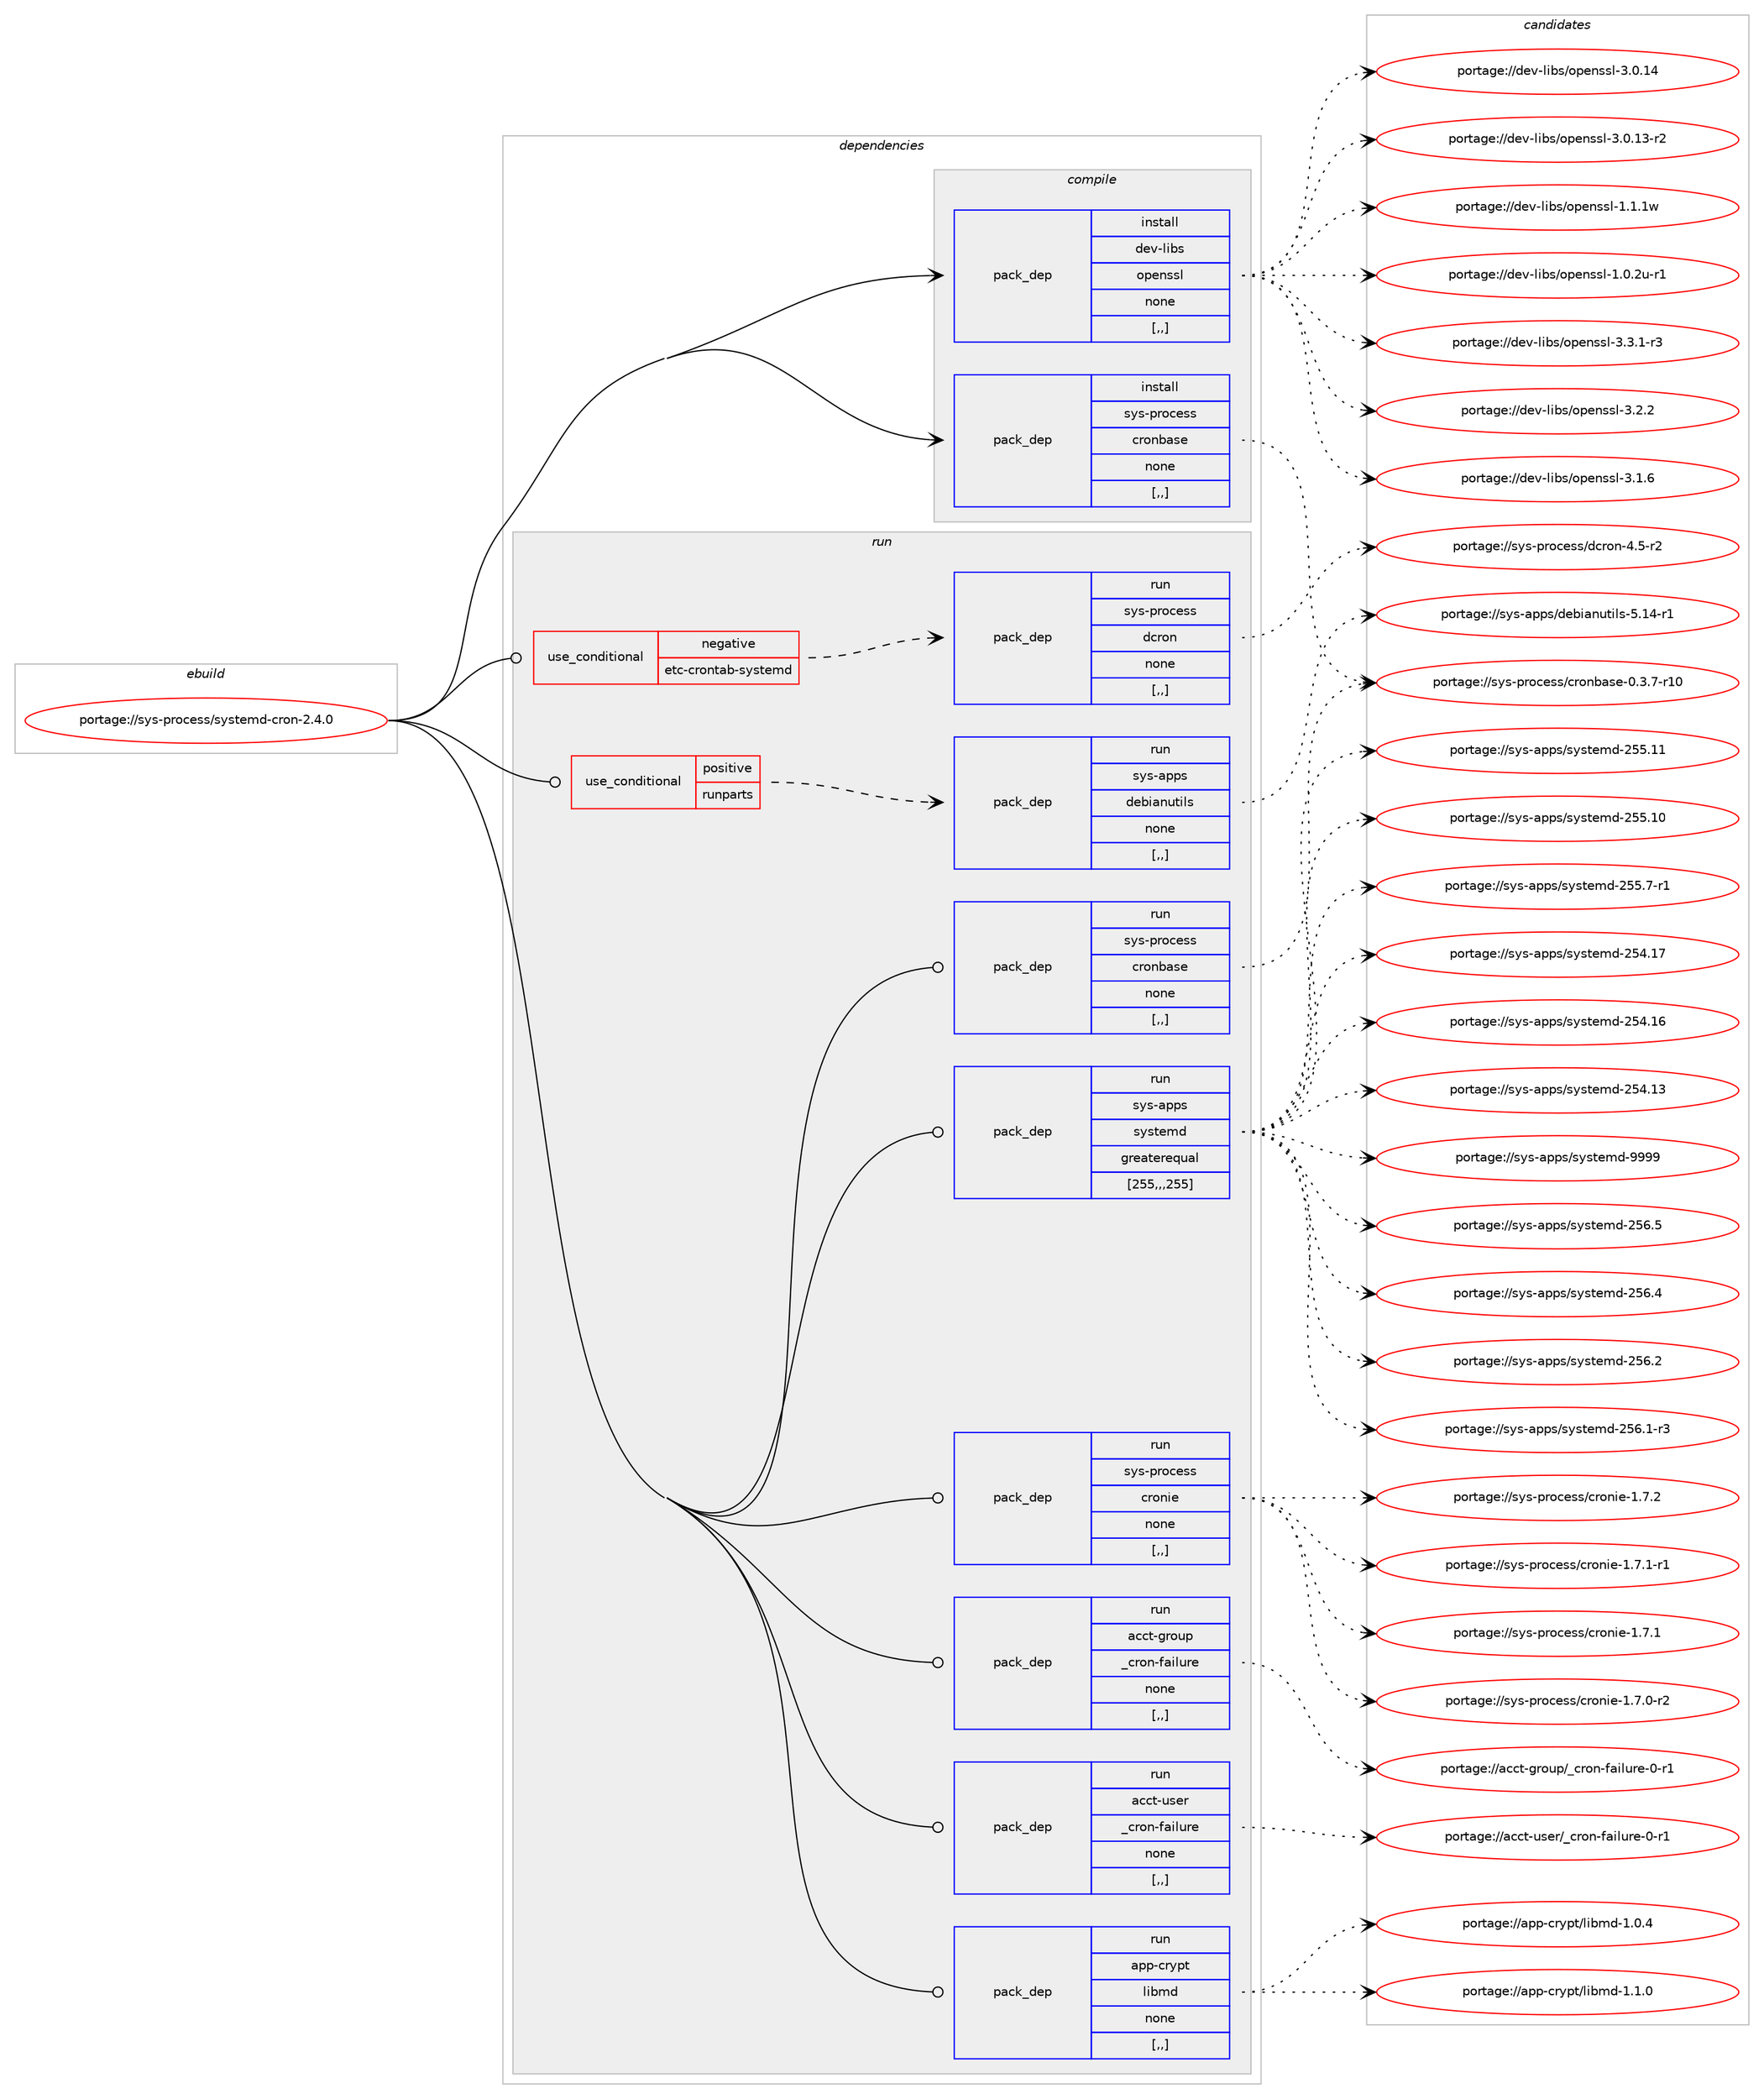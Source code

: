 digraph prolog {

# *************
# Graph options
# *************

newrank=true;
concentrate=true;
compound=true;
graph [rankdir=LR,fontname=Helvetica,fontsize=10,ranksep=1.5];#, ranksep=2.5, nodesep=0.2];
edge  [arrowhead=vee];
node  [fontname=Helvetica,fontsize=10];

# **********
# The ebuild
# **********

subgraph cluster_leftcol {
color=gray;
label=<<i>ebuild</i>>;
id [label="portage://sys-process/systemd-cron-2.4.0", color=red, width=4, href="../sys-process/systemd-cron-2.4.0.svg"];
}

# ****************
# The dependencies
# ****************

subgraph cluster_midcol {
color=gray;
label=<<i>dependencies</i>>;
subgraph cluster_compile {
fillcolor="#eeeeee";
style=filled;
label=<<i>compile</i>>;
subgraph pack19351 {
dependency30789 [label=<<TABLE BORDER="0" CELLBORDER="1" CELLSPACING="0" CELLPADDING="4" WIDTH="220"><TR><TD ROWSPAN="6" CELLPADDING="30">pack_dep</TD></TR><TR><TD WIDTH="110">install</TD></TR><TR><TD>dev-libs</TD></TR><TR><TD>openssl</TD></TR><TR><TD>none</TD></TR><TR><TD>[,,]</TD></TR></TABLE>>, shape=none, color=blue];
}
id:e -> dependency30789:w [weight=20,style="solid",arrowhead="vee"];
subgraph pack19352 {
dependency30790 [label=<<TABLE BORDER="0" CELLBORDER="1" CELLSPACING="0" CELLPADDING="4" WIDTH="220"><TR><TD ROWSPAN="6" CELLPADDING="30">pack_dep</TD></TR><TR><TD WIDTH="110">install</TD></TR><TR><TD>sys-process</TD></TR><TR><TD>cronbase</TD></TR><TR><TD>none</TD></TR><TR><TD>[,,]</TD></TR></TABLE>>, shape=none, color=blue];
}
id:e -> dependency30790:w [weight=20,style="solid",arrowhead="vee"];
}
subgraph cluster_compileandrun {
fillcolor="#eeeeee";
style=filled;
label=<<i>compile and run</i>>;
}
subgraph cluster_run {
fillcolor="#eeeeee";
style=filled;
label=<<i>run</i>>;
subgraph cond11345 {
dependency30791 [label=<<TABLE BORDER="0" CELLBORDER="1" CELLSPACING="0" CELLPADDING="4"><TR><TD ROWSPAN="3" CELLPADDING="10">use_conditional</TD></TR><TR><TD>negative</TD></TR><TR><TD>etc-crontab-systemd</TD></TR></TABLE>>, shape=none, color=red];
subgraph pack19353 {
dependency30792 [label=<<TABLE BORDER="0" CELLBORDER="1" CELLSPACING="0" CELLPADDING="4" WIDTH="220"><TR><TD ROWSPAN="6" CELLPADDING="30">pack_dep</TD></TR><TR><TD WIDTH="110">run</TD></TR><TR><TD>sys-process</TD></TR><TR><TD>dcron</TD></TR><TR><TD>none</TD></TR><TR><TD>[,,]</TD></TR></TABLE>>, shape=none, color=blue];
}
dependency30791:e -> dependency30792:w [weight=20,style="dashed",arrowhead="vee"];
}
id:e -> dependency30791:w [weight=20,style="solid",arrowhead="odot"];
subgraph cond11346 {
dependency30793 [label=<<TABLE BORDER="0" CELLBORDER="1" CELLSPACING="0" CELLPADDING="4"><TR><TD ROWSPAN="3" CELLPADDING="10">use_conditional</TD></TR><TR><TD>positive</TD></TR><TR><TD>runparts</TD></TR></TABLE>>, shape=none, color=red];
subgraph pack19354 {
dependency30794 [label=<<TABLE BORDER="0" CELLBORDER="1" CELLSPACING="0" CELLPADDING="4" WIDTH="220"><TR><TD ROWSPAN="6" CELLPADDING="30">pack_dep</TD></TR><TR><TD WIDTH="110">run</TD></TR><TR><TD>sys-apps</TD></TR><TR><TD>debianutils</TD></TR><TR><TD>none</TD></TR><TR><TD>[,,]</TD></TR></TABLE>>, shape=none, color=blue];
}
dependency30793:e -> dependency30794:w [weight=20,style="dashed",arrowhead="vee"];
}
id:e -> dependency30793:w [weight=20,style="solid",arrowhead="odot"];
subgraph pack19355 {
dependency30795 [label=<<TABLE BORDER="0" CELLBORDER="1" CELLSPACING="0" CELLPADDING="4" WIDTH="220"><TR><TD ROWSPAN="6" CELLPADDING="30">pack_dep</TD></TR><TR><TD WIDTH="110">run</TD></TR><TR><TD>acct-group</TD></TR><TR><TD>_cron-failure</TD></TR><TR><TD>none</TD></TR><TR><TD>[,,]</TD></TR></TABLE>>, shape=none, color=blue];
}
id:e -> dependency30795:w [weight=20,style="solid",arrowhead="odot"];
subgraph pack19356 {
dependency30796 [label=<<TABLE BORDER="0" CELLBORDER="1" CELLSPACING="0" CELLPADDING="4" WIDTH="220"><TR><TD ROWSPAN="6" CELLPADDING="30">pack_dep</TD></TR><TR><TD WIDTH="110">run</TD></TR><TR><TD>acct-user</TD></TR><TR><TD>_cron-failure</TD></TR><TR><TD>none</TD></TR><TR><TD>[,,]</TD></TR></TABLE>>, shape=none, color=blue];
}
id:e -> dependency30796:w [weight=20,style="solid",arrowhead="odot"];
subgraph pack19357 {
dependency30797 [label=<<TABLE BORDER="0" CELLBORDER="1" CELLSPACING="0" CELLPADDING="4" WIDTH="220"><TR><TD ROWSPAN="6" CELLPADDING="30">pack_dep</TD></TR><TR><TD WIDTH="110">run</TD></TR><TR><TD>app-crypt</TD></TR><TR><TD>libmd</TD></TR><TR><TD>none</TD></TR><TR><TD>[,,]</TD></TR></TABLE>>, shape=none, color=blue];
}
id:e -> dependency30797:w [weight=20,style="solid",arrowhead="odot"];
subgraph pack19358 {
dependency30798 [label=<<TABLE BORDER="0" CELLBORDER="1" CELLSPACING="0" CELLPADDING="4" WIDTH="220"><TR><TD ROWSPAN="6" CELLPADDING="30">pack_dep</TD></TR><TR><TD WIDTH="110">run</TD></TR><TR><TD>sys-apps</TD></TR><TR><TD>systemd</TD></TR><TR><TD>greaterequal</TD></TR><TR><TD>[255,,,255]</TD></TR></TABLE>>, shape=none, color=blue];
}
id:e -> dependency30798:w [weight=20,style="solid",arrowhead="odot"];
subgraph pack19359 {
dependency30799 [label=<<TABLE BORDER="0" CELLBORDER="1" CELLSPACING="0" CELLPADDING="4" WIDTH="220"><TR><TD ROWSPAN="6" CELLPADDING="30">pack_dep</TD></TR><TR><TD WIDTH="110">run</TD></TR><TR><TD>sys-process</TD></TR><TR><TD>cronbase</TD></TR><TR><TD>none</TD></TR><TR><TD>[,,]</TD></TR></TABLE>>, shape=none, color=blue];
}
id:e -> dependency30799:w [weight=20,style="solid",arrowhead="odot"];
subgraph pack19360 {
dependency30800 [label=<<TABLE BORDER="0" CELLBORDER="1" CELLSPACING="0" CELLPADDING="4" WIDTH="220"><TR><TD ROWSPAN="6" CELLPADDING="30">pack_dep</TD></TR><TR><TD WIDTH="110">run</TD></TR><TR><TD>sys-process</TD></TR><TR><TD>cronie</TD></TR><TR><TD>none</TD></TR><TR><TD>[,,]</TD></TR></TABLE>>, shape=none, color=blue];
}
id:e -> dependency30800:w [weight=20,style="solid",arrowhead="odot"];
}
}

# **************
# The candidates
# **************

subgraph cluster_choices {
rank=same;
color=gray;
label=<<i>candidates</i>>;

subgraph choice19351 {
color=black;
nodesep=1;
choice1001011184510810598115471111121011101151151084551465146494511451 [label="portage://dev-libs/openssl-3.3.1-r3", color=red, width=4,href="../dev-libs/openssl-3.3.1-r3.svg"];
choice100101118451081059811547111112101110115115108455146504650 [label="portage://dev-libs/openssl-3.2.2", color=red, width=4,href="../dev-libs/openssl-3.2.2.svg"];
choice100101118451081059811547111112101110115115108455146494654 [label="portage://dev-libs/openssl-3.1.6", color=red, width=4,href="../dev-libs/openssl-3.1.6.svg"];
choice10010111845108105981154711111210111011511510845514648464952 [label="portage://dev-libs/openssl-3.0.14", color=red, width=4,href="../dev-libs/openssl-3.0.14.svg"];
choice100101118451081059811547111112101110115115108455146484649514511450 [label="portage://dev-libs/openssl-3.0.13-r2", color=red, width=4,href="../dev-libs/openssl-3.0.13-r2.svg"];
choice100101118451081059811547111112101110115115108454946494649119 [label="portage://dev-libs/openssl-1.1.1w", color=red, width=4,href="../dev-libs/openssl-1.1.1w.svg"];
choice1001011184510810598115471111121011101151151084549464846501174511449 [label="portage://dev-libs/openssl-1.0.2u-r1", color=red, width=4,href="../dev-libs/openssl-1.0.2u-r1.svg"];
dependency30789:e -> choice1001011184510810598115471111121011101151151084551465146494511451:w [style=dotted,weight="100"];
dependency30789:e -> choice100101118451081059811547111112101110115115108455146504650:w [style=dotted,weight="100"];
dependency30789:e -> choice100101118451081059811547111112101110115115108455146494654:w [style=dotted,weight="100"];
dependency30789:e -> choice10010111845108105981154711111210111011511510845514648464952:w [style=dotted,weight="100"];
dependency30789:e -> choice100101118451081059811547111112101110115115108455146484649514511450:w [style=dotted,weight="100"];
dependency30789:e -> choice100101118451081059811547111112101110115115108454946494649119:w [style=dotted,weight="100"];
dependency30789:e -> choice1001011184510810598115471111121011101151151084549464846501174511449:w [style=dotted,weight="100"];
}
subgraph choice19352 {
color=black;
nodesep=1;
choice115121115451121141119910111511547991141111109897115101454846514655451144948 [label="portage://sys-process/cronbase-0.3.7-r10", color=red, width=4,href="../sys-process/cronbase-0.3.7-r10.svg"];
dependency30790:e -> choice115121115451121141119910111511547991141111109897115101454846514655451144948:w [style=dotted,weight="100"];
}
subgraph choice19353 {
color=black;
nodesep=1;
choice11512111545112114111991011151154710099114111110455246534511450 [label="portage://sys-process/dcron-4.5-r2", color=red, width=4,href="../sys-process/dcron-4.5-r2.svg"];
dependency30792:e -> choice11512111545112114111991011151154710099114111110455246534511450:w [style=dotted,weight="100"];
}
subgraph choice19354 {
color=black;
nodesep=1;
choice115121115459711211211547100101981059711011711610510811545534649524511449 [label="portage://sys-apps/debianutils-5.14-r1", color=red, width=4,href="../sys-apps/debianutils-5.14-r1.svg"];
dependency30794:e -> choice115121115459711211211547100101981059711011711610510811545534649524511449:w [style=dotted,weight="100"];
}
subgraph choice19355 {
color=black;
nodesep=1;
choice97999911645103114111117112479599114111110451029710510811711410145484511449 [label="portage://acct-group/_cron-failure-0-r1", color=red, width=4,href="../acct-group/_cron-failure-0-r1.svg"];
dependency30795:e -> choice97999911645103114111117112479599114111110451029710510811711410145484511449:w [style=dotted,weight="100"];
}
subgraph choice19356 {
color=black;
nodesep=1;
choice97999911645117115101114479599114111110451029710510811711410145484511449 [label="portage://acct-user/_cron-failure-0-r1", color=red, width=4,href="../acct-user/_cron-failure-0-r1.svg"];
dependency30796:e -> choice97999911645117115101114479599114111110451029710510811711410145484511449:w [style=dotted,weight="100"];
}
subgraph choice19357 {
color=black;
nodesep=1;
choice9711211245991141211121164710810598109100454946494648 [label="portage://app-crypt/libmd-1.1.0", color=red, width=4,href="../app-crypt/libmd-1.1.0.svg"];
choice9711211245991141211121164710810598109100454946484652 [label="portage://app-crypt/libmd-1.0.4", color=red, width=4,href="../app-crypt/libmd-1.0.4.svg"];
dependency30797:e -> choice9711211245991141211121164710810598109100454946494648:w [style=dotted,weight="100"];
dependency30797:e -> choice9711211245991141211121164710810598109100454946484652:w [style=dotted,weight="100"];
}
subgraph choice19358 {
color=black;
nodesep=1;
choice1151211154597112112115471151211151161011091004557575757 [label="portage://sys-apps/systemd-9999", color=red, width=4,href="../sys-apps/systemd-9999.svg"];
choice115121115459711211211547115121115116101109100455053544653 [label="portage://sys-apps/systemd-256.5", color=red, width=4,href="../sys-apps/systemd-256.5.svg"];
choice115121115459711211211547115121115116101109100455053544652 [label="portage://sys-apps/systemd-256.4", color=red, width=4,href="../sys-apps/systemd-256.4.svg"];
choice115121115459711211211547115121115116101109100455053544650 [label="portage://sys-apps/systemd-256.2", color=red, width=4,href="../sys-apps/systemd-256.2.svg"];
choice1151211154597112112115471151211151161011091004550535446494511451 [label="portage://sys-apps/systemd-256.1-r3", color=red, width=4,href="../sys-apps/systemd-256.1-r3.svg"];
choice11512111545971121121154711512111511610110910045505353464949 [label="portage://sys-apps/systemd-255.11", color=red, width=4,href="../sys-apps/systemd-255.11.svg"];
choice11512111545971121121154711512111511610110910045505353464948 [label="portage://sys-apps/systemd-255.10", color=red, width=4,href="../sys-apps/systemd-255.10.svg"];
choice1151211154597112112115471151211151161011091004550535346554511449 [label="portage://sys-apps/systemd-255.7-r1", color=red, width=4,href="../sys-apps/systemd-255.7-r1.svg"];
choice11512111545971121121154711512111511610110910045505352464955 [label="portage://sys-apps/systemd-254.17", color=red, width=4,href="../sys-apps/systemd-254.17.svg"];
choice11512111545971121121154711512111511610110910045505352464954 [label="portage://sys-apps/systemd-254.16", color=red, width=4,href="../sys-apps/systemd-254.16.svg"];
choice11512111545971121121154711512111511610110910045505352464951 [label="portage://sys-apps/systemd-254.13", color=red, width=4,href="../sys-apps/systemd-254.13.svg"];
dependency30798:e -> choice1151211154597112112115471151211151161011091004557575757:w [style=dotted,weight="100"];
dependency30798:e -> choice115121115459711211211547115121115116101109100455053544653:w [style=dotted,weight="100"];
dependency30798:e -> choice115121115459711211211547115121115116101109100455053544652:w [style=dotted,weight="100"];
dependency30798:e -> choice115121115459711211211547115121115116101109100455053544650:w [style=dotted,weight="100"];
dependency30798:e -> choice1151211154597112112115471151211151161011091004550535446494511451:w [style=dotted,weight="100"];
dependency30798:e -> choice11512111545971121121154711512111511610110910045505353464949:w [style=dotted,weight="100"];
dependency30798:e -> choice11512111545971121121154711512111511610110910045505353464948:w [style=dotted,weight="100"];
dependency30798:e -> choice1151211154597112112115471151211151161011091004550535346554511449:w [style=dotted,weight="100"];
dependency30798:e -> choice11512111545971121121154711512111511610110910045505352464955:w [style=dotted,weight="100"];
dependency30798:e -> choice11512111545971121121154711512111511610110910045505352464954:w [style=dotted,weight="100"];
dependency30798:e -> choice11512111545971121121154711512111511610110910045505352464951:w [style=dotted,weight="100"];
}
subgraph choice19359 {
color=black;
nodesep=1;
choice115121115451121141119910111511547991141111109897115101454846514655451144948 [label="portage://sys-process/cronbase-0.3.7-r10", color=red, width=4,href="../sys-process/cronbase-0.3.7-r10.svg"];
dependency30799:e -> choice115121115451121141119910111511547991141111109897115101454846514655451144948:w [style=dotted,weight="100"];
}
subgraph choice19360 {
color=black;
nodesep=1;
choice11512111545112114111991011151154799114111110105101454946554650 [label="portage://sys-process/cronie-1.7.2", color=red, width=4,href="../sys-process/cronie-1.7.2.svg"];
choice115121115451121141119910111511547991141111101051014549465546494511449 [label="portage://sys-process/cronie-1.7.1-r1", color=red, width=4,href="../sys-process/cronie-1.7.1-r1.svg"];
choice11512111545112114111991011151154799114111110105101454946554649 [label="portage://sys-process/cronie-1.7.1", color=red, width=4,href="../sys-process/cronie-1.7.1.svg"];
choice115121115451121141119910111511547991141111101051014549465546484511450 [label="portage://sys-process/cronie-1.7.0-r2", color=red, width=4,href="../sys-process/cronie-1.7.0-r2.svg"];
dependency30800:e -> choice11512111545112114111991011151154799114111110105101454946554650:w [style=dotted,weight="100"];
dependency30800:e -> choice115121115451121141119910111511547991141111101051014549465546494511449:w [style=dotted,weight="100"];
dependency30800:e -> choice11512111545112114111991011151154799114111110105101454946554649:w [style=dotted,weight="100"];
dependency30800:e -> choice115121115451121141119910111511547991141111101051014549465546484511450:w [style=dotted,weight="100"];
}
}

}
